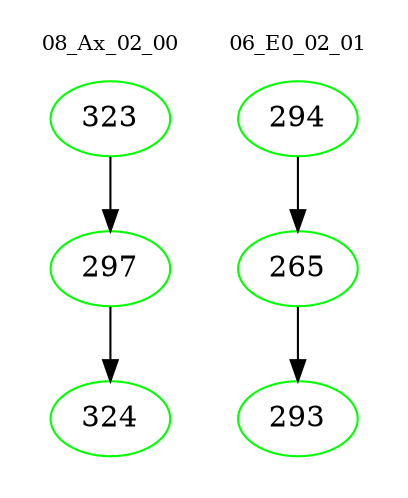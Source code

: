digraph{
subgraph cluster_0 {
color = white
label = "08_Ax_02_00";
fontsize=10;
T0_323 [label="323", color="green"]
T0_323 -> T0_297 [color="black"]
T0_297 [label="297", color="green"]
T0_297 -> T0_324 [color="black"]
T0_324 [label="324", color="green"]
}
subgraph cluster_1 {
color = white
label = "06_E0_02_01";
fontsize=10;
T1_294 [label="294", color="green"]
T1_294 -> T1_265 [color="black"]
T1_265 [label="265", color="green"]
T1_265 -> T1_293 [color="black"]
T1_293 [label="293", color="green"]
}
}
